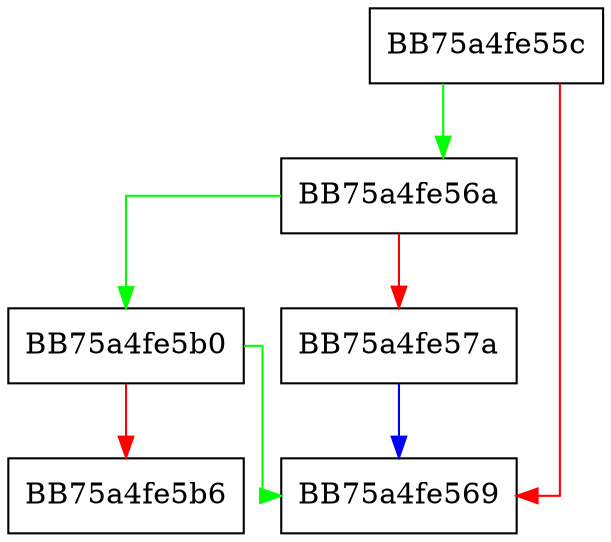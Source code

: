 digraph SyncFlagsOtherPage {
  node [shape="box"];
  graph [splines=ortho];
  BB75a4fe55c -> BB75a4fe56a [color="green"];
  BB75a4fe55c -> BB75a4fe569 [color="red"];
  BB75a4fe56a -> BB75a4fe5b0 [color="green"];
  BB75a4fe56a -> BB75a4fe57a [color="red"];
  BB75a4fe57a -> BB75a4fe569 [color="blue"];
  BB75a4fe5b0 -> BB75a4fe569 [color="green"];
  BB75a4fe5b0 -> BB75a4fe5b6 [color="red"];
}